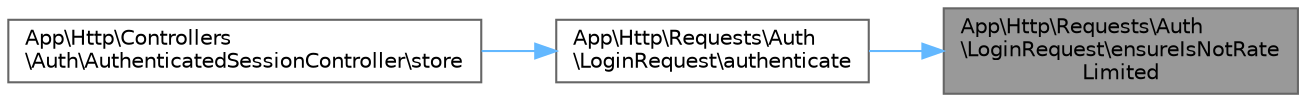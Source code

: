 digraph "App\Http\Requests\Auth\LoginRequest\ensureIsNotRateLimited"
{
 // LATEX_PDF_SIZE
  bgcolor="transparent";
  edge [fontname=Helvetica,fontsize=10,labelfontname=Helvetica,labelfontsize=10];
  node [fontname=Helvetica,fontsize=10,shape=box,height=0.2,width=0.4];
  rankdir="RL";
  Node1 [id="Node000001",label="App\\Http\\Requests\\Auth\l\\LoginRequest\\ensureIsNotRate\lLimited",height=0.2,width=0.4,color="gray40", fillcolor="grey60", style="filled", fontcolor="black",tooltip=" "];
  Node1 -> Node2 [id="edge1_Node000001_Node000002",dir="back",color="steelblue1",style="solid",tooltip=" "];
  Node2 [id="Node000002",label="App\\Http\\Requests\\Auth\l\\LoginRequest\\authenticate",height=0.2,width=0.4,color="grey40", fillcolor="white", style="filled",URL="$class_app_1_1_http_1_1_requests_1_1_auth_1_1_login_request.html#a7be4cc5f6c415464b716807cc1b862ce",tooltip=" "];
  Node2 -> Node3 [id="edge2_Node000002_Node000003",dir="back",color="steelblue1",style="solid",tooltip=" "];
  Node3 [id="Node000003",label="App\\Http\\Controllers\l\\Auth\\AuthenticatedSessionController\\store",height=0.2,width=0.4,color="grey40", fillcolor="white", style="filled",URL="$class_app_1_1_http_1_1_controllers_1_1_auth_1_1_authenticated_session_controller.html#a0c8e698ebd6dd5f91721d442f53dbe66",tooltip=" "];
}
